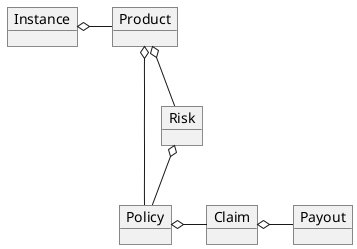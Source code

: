 @startuml

object Instance
object Product

object Risk
object Policy
object Claim
object Payout

Instance o- Product

Product o-- Risk
Product o-- Policy
Risk o-- Policy

Policy o- Claim
Claim o- Payout

@enduml
